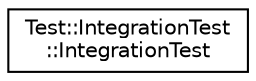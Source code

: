 digraph "Graphical Class Hierarchy"
{
  edge [fontname="Helvetica",fontsize="10",labelfontname="Helvetica",labelfontsize="10"];
  node [fontname="Helvetica",fontsize="10",shape=record];
  rankdir="LR";
  Node0 [label="Test::IntegrationTest\l::IntegrationTest",height=0.2,width=0.4,color="black", fillcolor="white", style="filled",URL="$structTest_1_1IntegrationTest_1_1IntegrationTest.html"];
}
